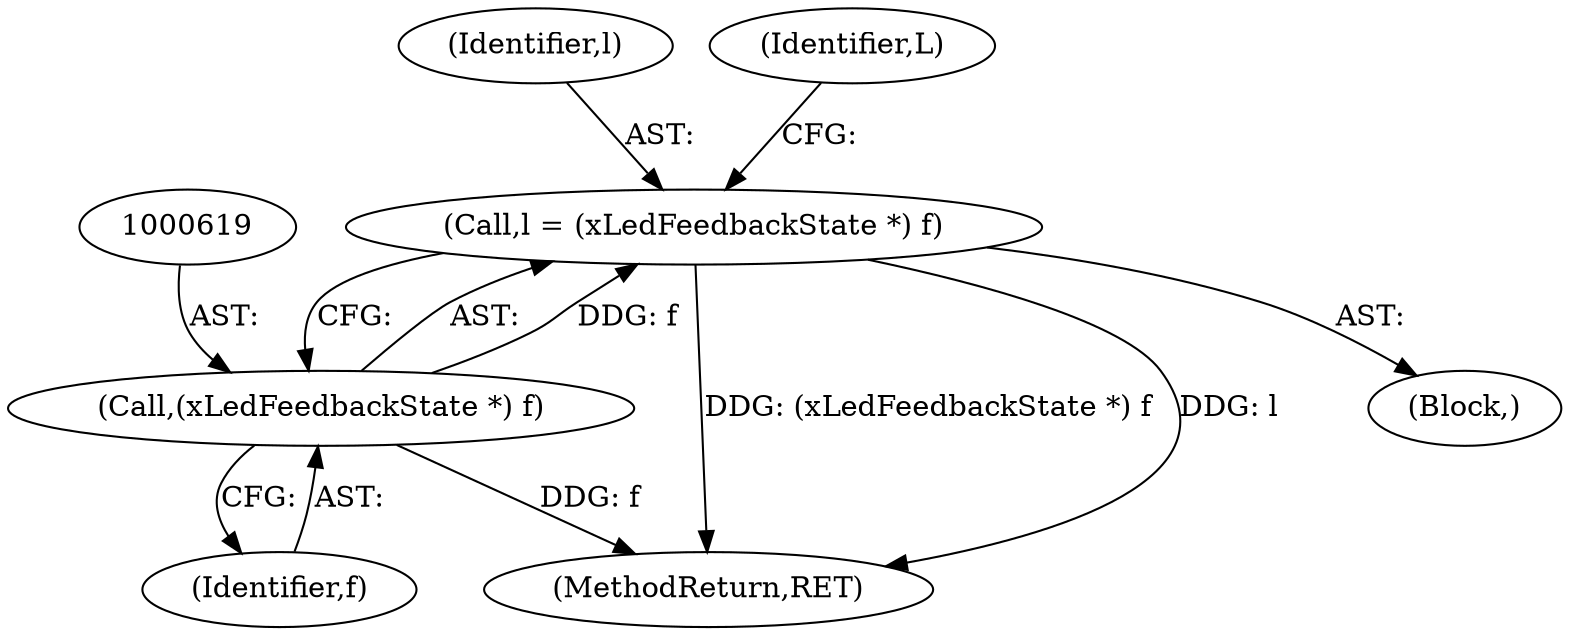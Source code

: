 digraph "0_libXi_19a9cd607de73947fcfb104682f203ffe4e1f4e5_1@pointer" {
"1000616" [label="(Call,l = (xLedFeedbackState *) f)"];
"1000618" [label="(Call,(xLedFeedbackState *) f)"];
"1000616" [label="(Call,l = (xLedFeedbackState *) f)"];
"1000617" [label="(Identifier,l)"];
"1000618" [label="(Call,(xLedFeedbackState *) f)"];
"1000737" [label="(MethodReturn,RET)"];
"1000622" [label="(Identifier,L)"];
"1000613" [label="(Block,)"];
"1000620" [label="(Identifier,f)"];
"1000616" -> "1000613"  [label="AST: "];
"1000616" -> "1000618"  [label="CFG: "];
"1000617" -> "1000616"  [label="AST: "];
"1000618" -> "1000616"  [label="AST: "];
"1000622" -> "1000616"  [label="CFG: "];
"1000616" -> "1000737"  [label="DDG: (xLedFeedbackState *) f"];
"1000616" -> "1000737"  [label="DDG: l"];
"1000618" -> "1000616"  [label="DDG: f"];
"1000618" -> "1000620"  [label="CFG: "];
"1000619" -> "1000618"  [label="AST: "];
"1000620" -> "1000618"  [label="AST: "];
"1000618" -> "1000737"  [label="DDG: f"];
}
